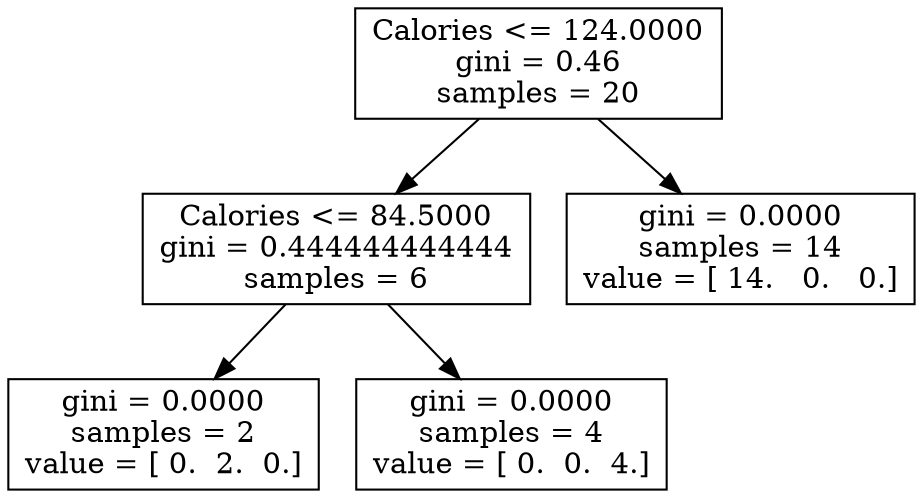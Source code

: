 digraph Tree {
0 [label="Calories <= 124.0000\ngini = 0.46\nsamples = 20", shape="box"] ;
1 [label="Calories <= 84.5000\ngini = 0.444444444444\nsamples = 6", shape="box"] ;
0 -> 1 ;
2 [label="gini = 0.0000\nsamples = 2\nvalue = [ 0.  2.  0.]", shape="box"] ;
1 -> 2 ;
3 [label="gini = 0.0000\nsamples = 4\nvalue = [ 0.  0.  4.]", shape="box"] ;
1 -> 3 ;
4 [label="gini = 0.0000\nsamples = 14\nvalue = [ 14.   0.   0.]", shape="box"] ;
0 -> 4 ;
}